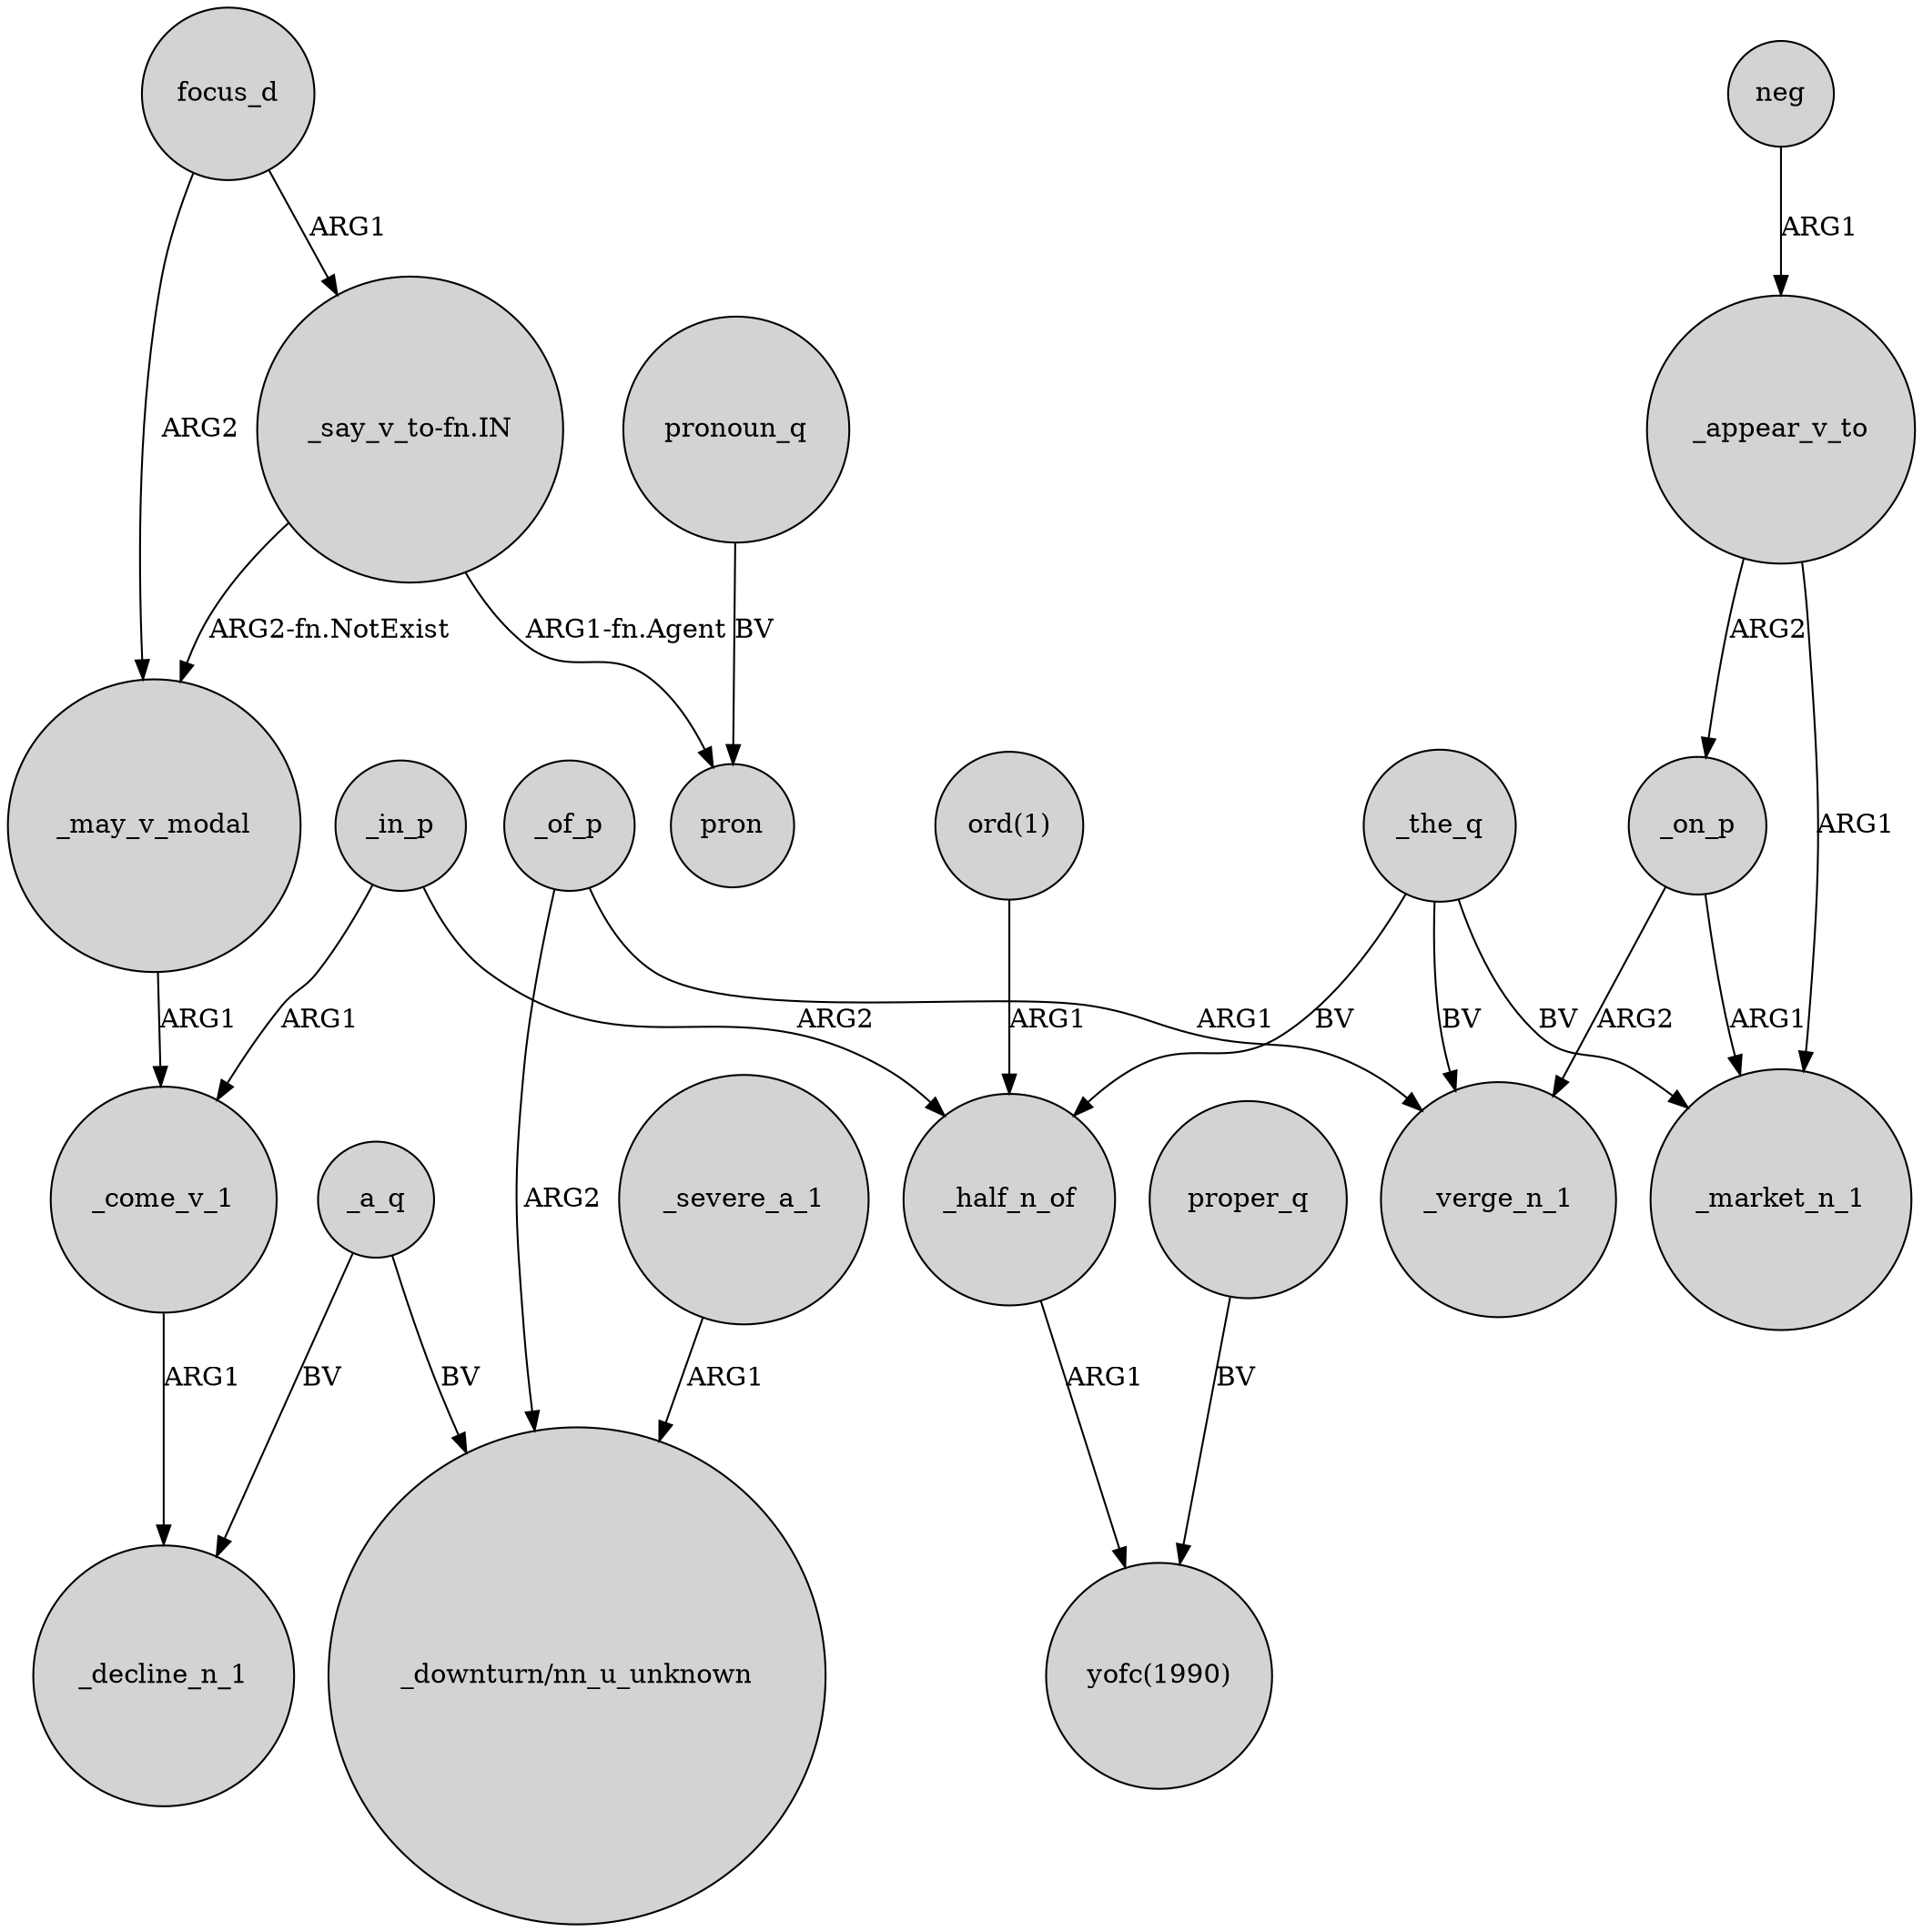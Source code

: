 digraph {
	node [shape=circle style=filled]
	_may_v_modal -> _come_v_1 [label=ARG1]
	_of_p -> "_downturn/nn_u_unknown" [label=ARG2]
	_severe_a_1 -> "_downturn/nn_u_unknown" [label=ARG1]
	focus_d -> _may_v_modal [label=ARG2]
	_on_p -> _market_n_1 [label=ARG1]
	proper_q -> "yofc(1990)" [label=BV]
	_on_p -> _verge_n_1 [label=ARG2]
	_of_p -> _verge_n_1 [label=ARG1]
	_appear_v_to -> _on_p [label=ARG2]
	_a_q -> _decline_n_1 [label=BV]
	_come_v_1 -> _decline_n_1 [label=ARG1]
	pronoun_q -> pron [label=BV]
	"ord(1)" -> _half_n_of [label=ARG1]
	_the_q -> _verge_n_1 [label=BV]
	neg -> _appear_v_to [label=ARG1]
	_a_q -> "_downturn/nn_u_unknown" [label=BV]
	_half_n_of -> "yofc(1990)" [label=ARG1]
	"_say_v_to-fn.IN" -> _may_v_modal [label="ARG2-fn.NotExist"]
	"_say_v_to-fn.IN" -> pron [label="ARG1-fn.Agent"]
	_in_p -> _half_n_of [label=ARG2]
	_in_p -> _come_v_1 [label=ARG1]
	_appear_v_to -> _market_n_1 [label=ARG1]
	_the_q -> _half_n_of [label=BV]
	_the_q -> _market_n_1 [label=BV]
	focus_d -> "_say_v_to-fn.IN" [label=ARG1]
}
